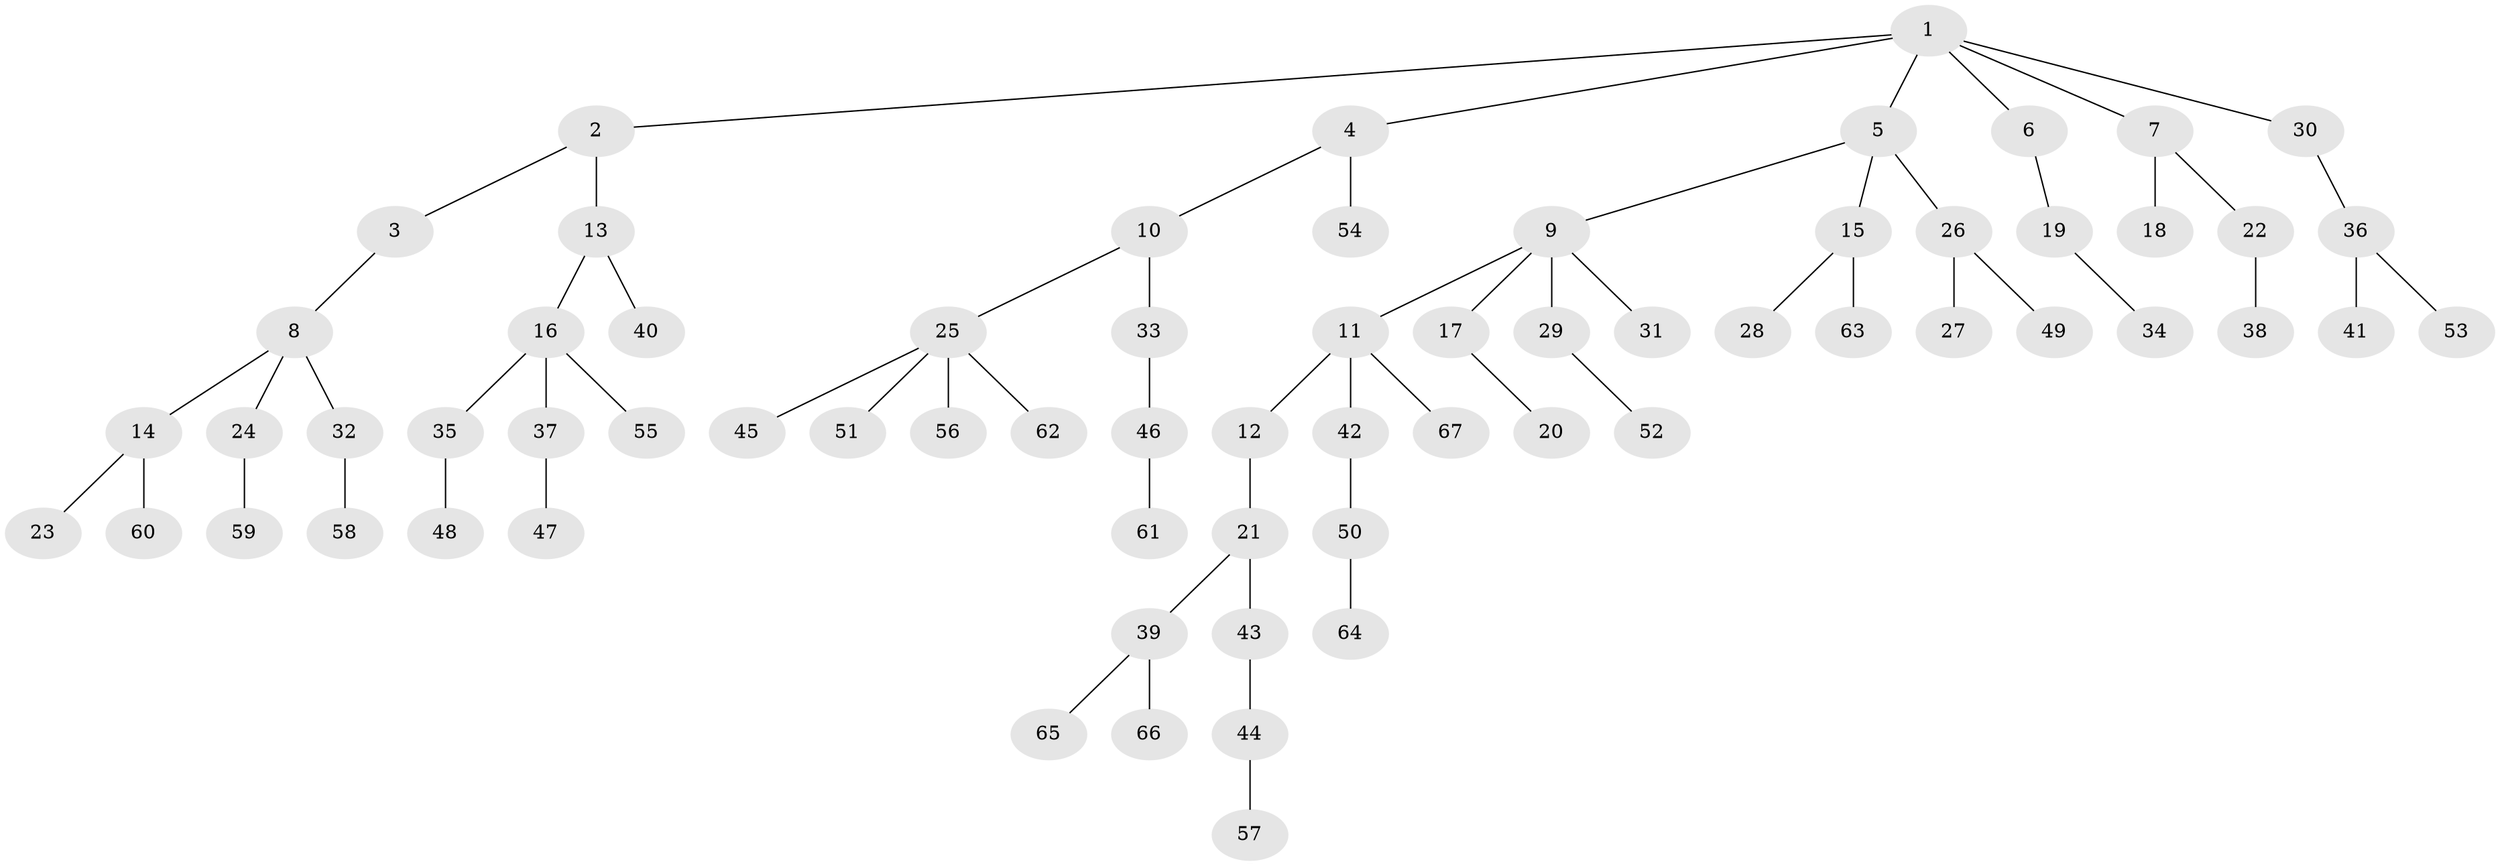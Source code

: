 // Generated by graph-tools (version 1.1) at 2025/50/03/09/25 03:50:26]
// undirected, 67 vertices, 66 edges
graph export_dot {
graph [start="1"]
  node [color=gray90,style=filled];
  1;
  2;
  3;
  4;
  5;
  6;
  7;
  8;
  9;
  10;
  11;
  12;
  13;
  14;
  15;
  16;
  17;
  18;
  19;
  20;
  21;
  22;
  23;
  24;
  25;
  26;
  27;
  28;
  29;
  30;
  31;
  32;
  33;
  34;
  35;
  36;
  37;
  38;
  39;
  40;
  41;
  42;
  43;
  44;
  45;
  46;
  47;
  48;
  49;
  50;
  51;
  52;
  53;
  54;
  55;
  56;
  57;
  58;
  59;
  60;
  61;
  62;
  63;
  64;
  65;
  66;
  67;
  1 -- 2;
  1 -- 4;
  1 -- 5;
  1 -- 6;
  1 -- 7;
  1 -- 30;
  2 -- 3;
  2 -- 13;
  3 -- 8;
  4 -- 10;
  4 -- 54;
  5 -- 9;
  5 -- 15;
  5 -- 26;
  6 -- 19;
  7 -- 18;
  7 -- 22;
  8 -- 14;
  8 -- 24;
  8 -- 32;
  9 -- 11;
  9 -- 17;
  9 -- 29;
  9 -- 31;
  10 -- 25;
  10 -- 33;
  11 -- 12;
  11 -- 42;
  11 -- 67;
  12 -- 21;
  13 -- 16;
  13 -- 40;
  14 -- 23;
  14 -- 60;
  15 -- 28;
  15 -- 63;
  16 -- 35;
  16 -- 37;
  16 -- 55;
  17 -- 20;
  19 -- 34;
  21 -- 39;
  21 -- 43;
  22 -- 38;
  24 -- 59;
  25 -- 45;
  25 -- 51;
  25 -- 56;
  25 -- 62;
  26 -- 27;
  26 -- 49;
  29 -- 52;
  30 -- 36;
  32 -- 58;
  33 -- 46;
  35 -- 48;
  36 -- 41;
  36 -- 53;
  37 -- 47;
  39 -- 65;
  39 -- 66;
  42 -- 50;
  43 -- 44;
  44 -- 57;
  46 -- 61;
  50 -- 64;
}
